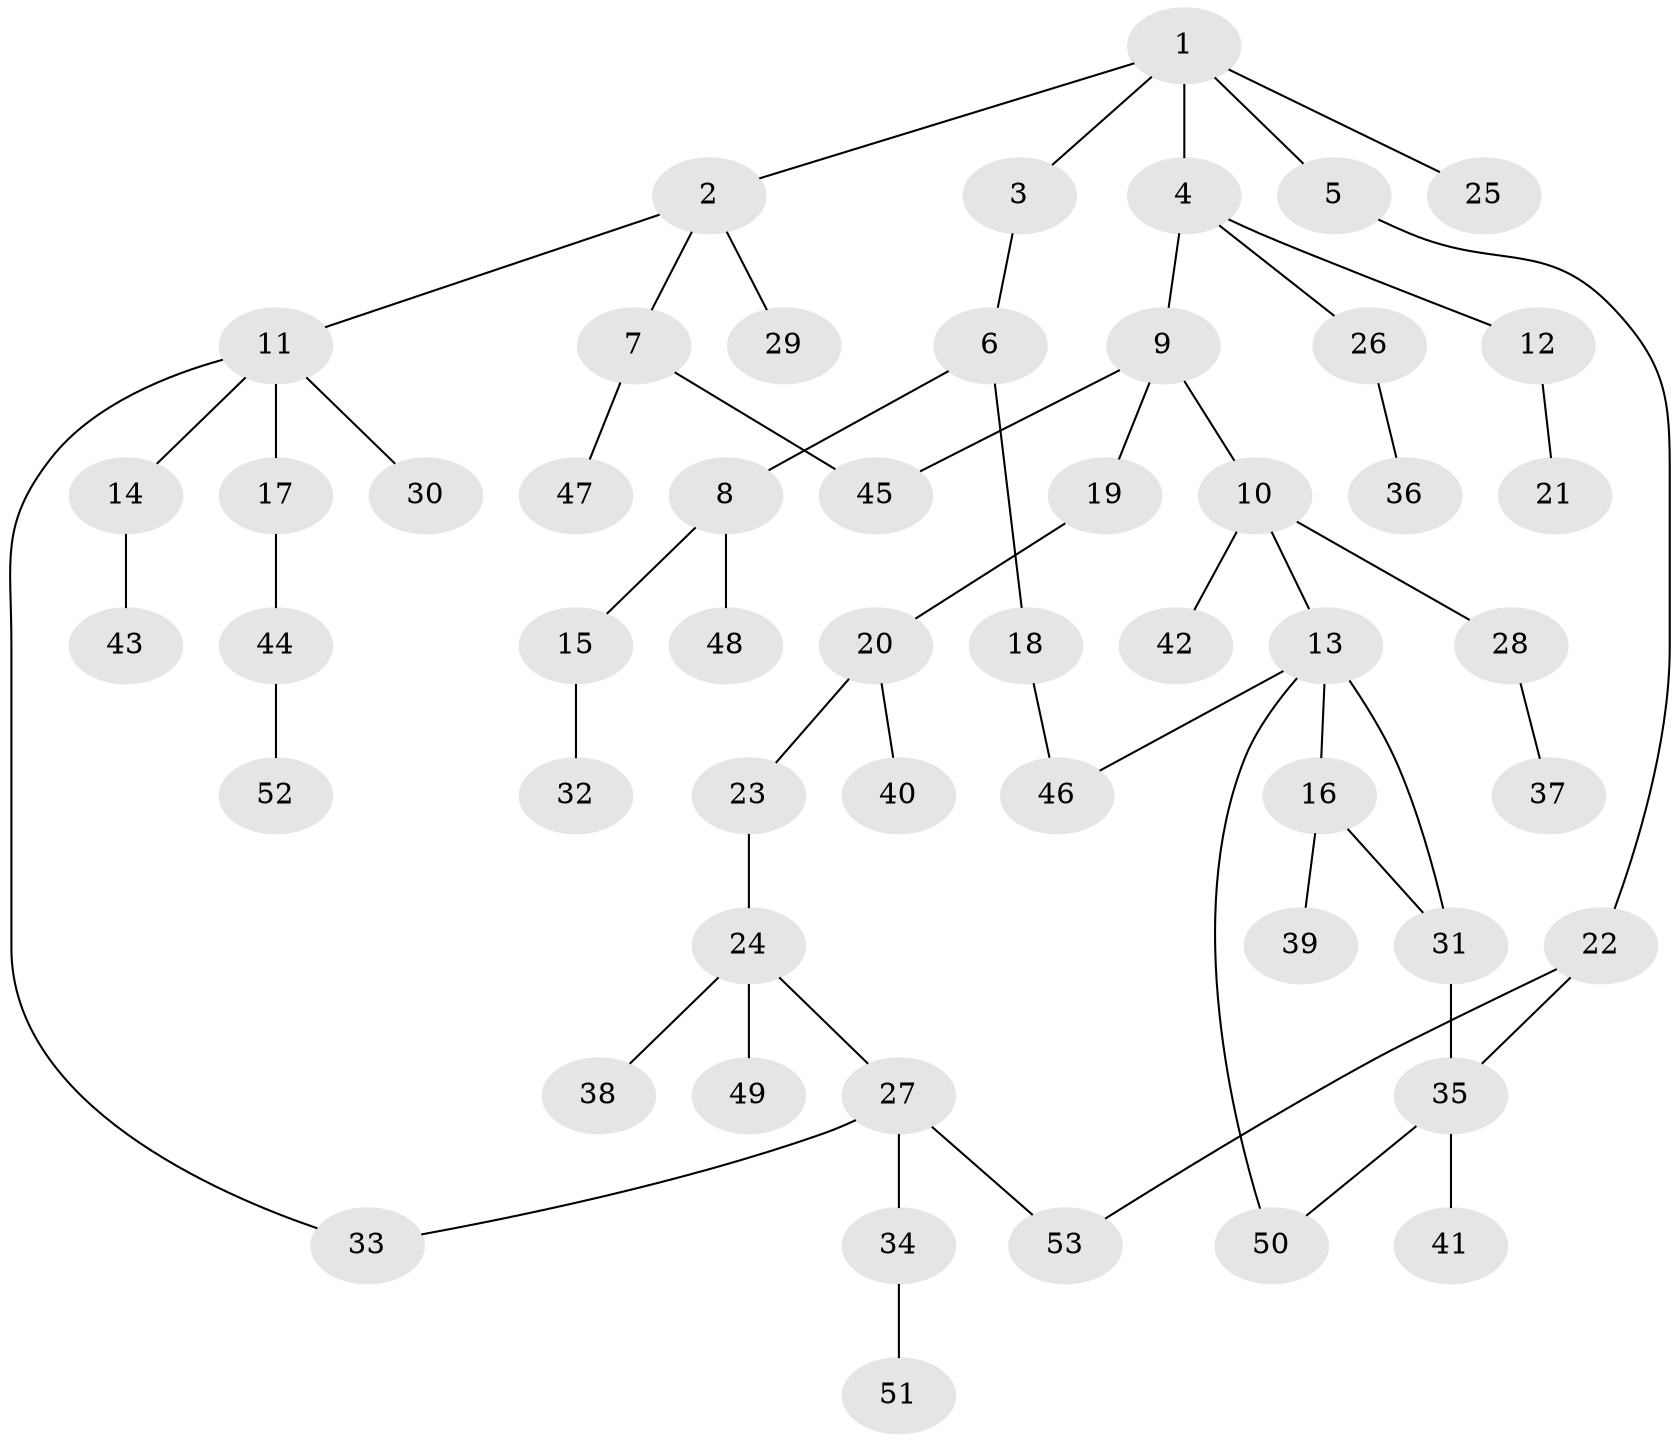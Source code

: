 // Generated by graph-tools (version 1.1) at 2025/25/03/09/25 03:25:28]
// undirected, 53 vertices, 59 edges
graph export_dot {
graph [start="1"]
  node [color=gray90,style=filled];
  1;
  2;
  3;
  4;
  5;
  6;
  7;
  8;
  9;
  10;
  11;
  12;
  13;
  14;
  15;
  16;
  17;
  18;
  19;
  20;
  21;
  22;
  23;
  24;
  25;
  26;
  27;
  28;
  29;
  30;
  31;
  32;
  33;
  34;
  35;
  36;
  37;
  38;
  39;
  40;
  41;
  42;
  43;
  44;
  45;
  46;
  47;
  48;
  49;
  50;
  51;
  52;
  53;
  1 -- 2;
  1 -- 3;
  1 -- 4;
  1 -- 5;
  1 -- 25;
  2 -- 7;
  2 -- 11;
  2 -- 29;
  3 -- 6;
  4 -- 9;
  4 -- 12;
  4 -- 26;
  5 -- 22;
  6 -- 8;
  6 -- 18;
  7 -- 47;
  7 -- 45;
  8 -- 15;
  8 -- 48;
  9 -- 10;
  9 -- 19;
  9 -- 45;
  10 -- 13;
  10 -- 28;
  10 -- 42;
  11 -- 14;
  11 -- 17;
  11 -- 30;
  11 -- 33;
  12 -- 21;
  13 -- 16;
  13 -- 50;
  13 -- 46;
  13 -- 31;
  14 -- 43;
  15 -- 32;
  16 -- 31;
  16 -- 39;
  17 -- 44;
  18 -- 46;
  19 -- 20;
  20 -- 23;
  20 -- 40;
  22 -- 35;
  22 -- 53;
  23 -- 24;
  24 -- 27;
  24 -- 38;
  24 -- 49;
  26 -- 36;
  27 -- 33;
  27 -- 34;
  27 -- 53;
  28 -- 37;
  31 -- 35;
  34 -- 51;
  35 -- 41;
  35 -- 50;
  44 -- 52;
}
